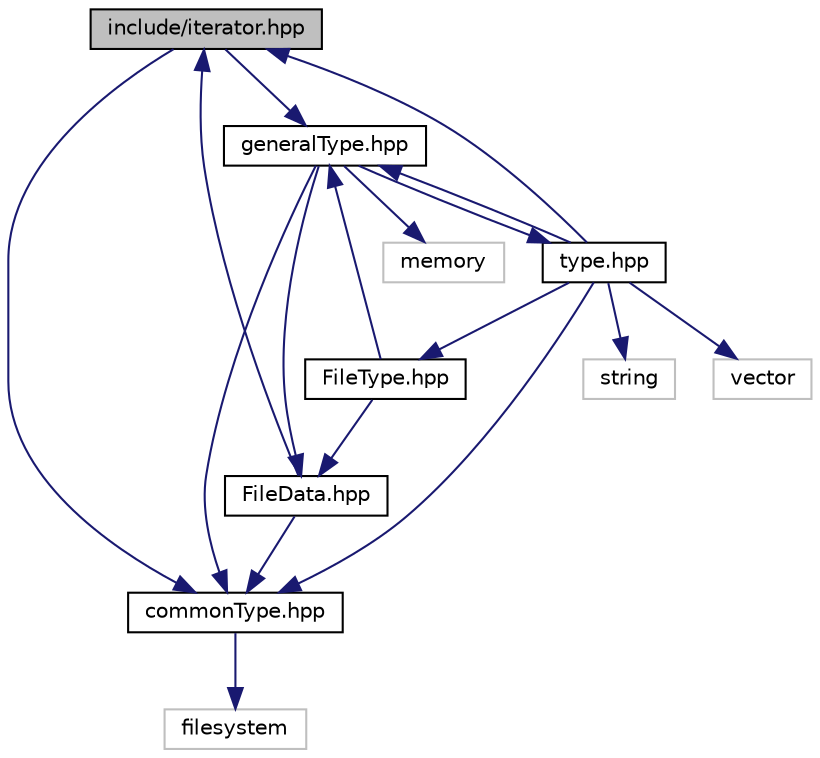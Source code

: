 digraph "include/iterator.hpp"
{
 // LATEX_PDF_SIZE
  edge [fontname="Helvetica",fontsize="10",labelfontname="Helvetica",labelfontsize="10"];
  node [fontname="Helvetica",fontsize="10",shape=record];
  Node1 [label="include/iterator.hpp",height=0.2,width=0.4,color="black", fillcolor="grey75", style="filled", fontcolor="black",tooltip=" "];
  Node1 -> Node2 [color="midnightblue",fontsize="10",style="solid"];
  Node2 [label="commonType.hpp",height=0.2,width=0.4,color="black", fillcolor="white", style="filled",URL="$commonType_8hpp.html",tooltip=" "];
  Node2 -> Node3 [color="midnightblue",fontsize="10",style="solid"];
  Node3 [label="filesystem",height=0.2,width=0.4,color="grey75", fillcolor="white", style="filled",tooltip=" "];
  Node1 -> Node4 [color="midnightblue",fontsize="10",style="solid"];
  Node4 [label="generalType.hpp",height=0.2,width=0.4,color="black", fillcolor="white", style="filled",URL="$generalType_8hpp.html",tooltip=" "];
  Node4 -> Node5 [color="midnightblue",fontsize="10",style="solid"];
  Node5 [label="memory",height=0.2,width=0.4,color="grey75", fillcolor="white", style="filled",tooltip=" "];
  Node4 -> Node2 [color="midnightblue",fontsize="10",style="solid"];
  Node4 -> Node6 [color="midnightblue",fontsize="10",style="solid"];
  Node6 [label="FileData.hpp",height=0.2,width=0.4,color="black", fillcolor="white", style="filled",URL="$FileData_8hpp.html",tooltip=" "];
  Node6 -> Node1 [color="midnightblue",fontsize="10",style="solid"];
  Node6 -> Node2 [color="midnightblue",fontsize="10",style="solid"];
  Node4 -> Node7 [color="midnightblue",fontsize="10",style="solid"];
  Node7 [label="type.hpp",height=0.2,width=0.4,color="black", fillcolor="white", style="filled",URL="$type_8hpp.html",tooltip=" "];
  Node7 -> Node8 [color="midnightblue",fontsize="10",style="solid"];
  Node8 [label="string",height=0.2,width=0.4,color="grey75", fillcolor="white", style="filled",tooltip=" "];
  Node7 -> Node9 [color="midnightblue",fontsize="10",style="solid"];
  Node9 [label="vector",height=0.2,width=0.4,color="grey75", fillcolor="white", style="filled",tooltip=" "];
  Node7 -> Node10 [color="midnightblue",fontsize="10",style="solid"];
  Node10 [label="FileType.hpp",height=0.2,width=0.4,color="black", fillcolor="white", style="filled",URL="$FileType_8hpp.html",tooltip=" "];
  Node10 -> Node6 [color="midnightblue",fontsize="10",style="solid"];
  Node10 -> Node4 [color="midnightblue",fontsize="10",style="solid"];
  Node7 -> Node2 [color="midnightblue",fontsize="10",style="solid"];
  Node7 -> Node1 [color="midnightblue",fontsize="10",style="solid"];
  Node7 -> Node4 [color="midnightblue",fontsize="10",style="solid"];
}
